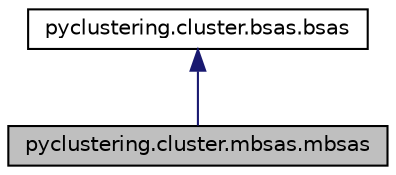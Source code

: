 digraph "pyclustering.cluster.mbsas.mbsas"
{
 // INTERACTIVE_SVG=YES
  edge [fontname="Helvetica",fontsize="10",labelfontname="Helvetica",labelfontsize="10"];
  node [fontname="Helvetica",fontsize="10",shape=record];
  Node2 [label="pyclustering.cluster.mbsas.mbsas",height=0.2,width=0.4,color="black", fillcolor="grey75", style="filled", fontcolor="black"];
  Node3 -> Node2 [dir="back",color="midnightblue",fontsize="10",style="solid",fontname="Helvetica"];
  Node3 [label="pyclustering.cluster.bsas.bsas",height=0.2,width=0.4,color="black", fillcolor="white", style="filled",URL="$db/d8b/classpyclustering_1_1cluster_1_1bsas_1_1bsas.html",tooltip="Class represents BSAS clustering algorithm - basic sequential algorithmic scheme. ..."];
}
